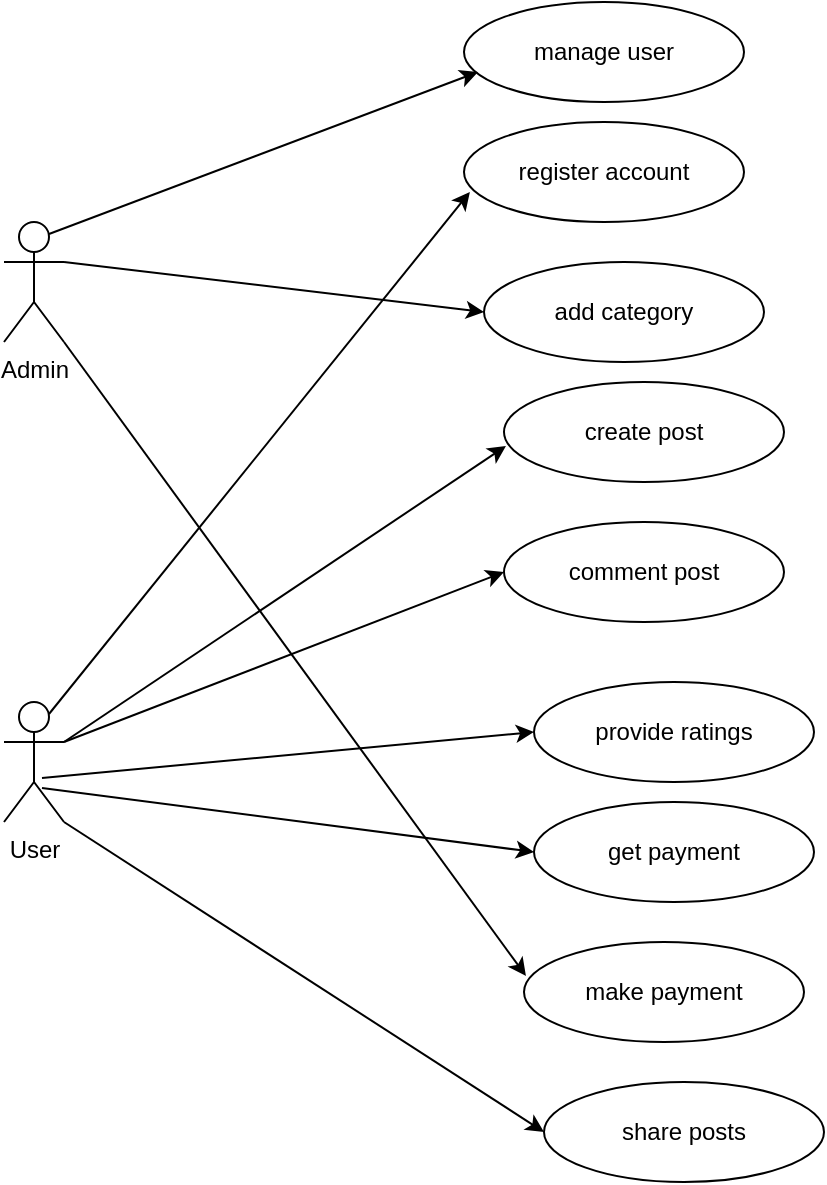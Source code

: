 <mxfile version="11.0.7" type="device"><diagram id="pJLCHBRlko1ioGJfOHc8" name="Page-1"><mxGraphModel dx="782" dy="386" grid="1" gridSize="10" guides="1" tooltips="1" connect="1" arrows="1" fold="1" page="1" pageScale="1" pageWidth="850" pageHeight="1100" math="0" shadow="0"><root><mxCell id="0"/><mxCell id="1" parent="0"/><mxCell id="jKB1pAo5xK5az_PBHJ0E-1" value="Admin" style="shape=umlActor;verticalLabelPosition=bottom;labelBackgroundColor=#ffffff;verticalAlign=top;html=1;" parent="1" vertex="1"><mxGeometry x="90" y="120" width="30" height="60" as="geometry"/></mxCell><mxCell id="jKB1pAo5xK5az_PBHJ0E-2" value="manage user" style="ellipse;whiteSpace=wrap;html=1;" parent="1" vertex="1"><mxGeometry x="320" y="10" width="140" height="50" as="geometry"/></mxCell><mxCell id="jKB1pAo5xK5az_PBHJ0E-11" value="add category" style="ellipse;whiteSpace=wrap;html=1;" parent="1" vertex="1"><mxGeometry x="330" y="140" width="140" height="50" as="geometry"/></mxCell><mxCell id="jKB1pAo5xK5az_PBHJ0E-8" value="User" style="shape=umlActor;verticalLabelPosition=bottom;labelBackgroundColor=#ffffff;verticalAlign=top;html=1;" parent="1" vertex="1"><mxGeometry x="90" y="360" width="30" height="60" as="geometry"/></mxCell><mxCell id="jKB1pAo5xK5az_PBHJ0E-14" value="register account" style="ellipse;whiteSpace=wrap;html=1;" parent="1" vertex="1"><mxGeometry x="320" y="70" width="140" height="50" as="geometry"/></mxCell><mxCell id="jKB1pAo5xK5az_PBHJ0E-15" value="create post" style="ellipse;whiteSpace=wrap;html=1;" parent="1" vertex="1"><mxGeometry x="340" y="200" width="140" height="50" as="geometry"/></mxCell><mxCell id="jKB1pAo5xK5az_PBHJ0E-16" value="comment post" style="ellipse;whiteSpace=wrap;html=1;" parent="1" vertex="1"><mxGeometry x="340" y="270" width="140" height="50" as="geometry"/></mxCell><mxCell id="jKB1pAo5xK5az_PBHJ0E-17" value="provide ratings" style="ellipse;whiteSpace=wrap;html=1;" parent="1" vertex="1"><mxGeometry x="355" y="350" width="140" height="50" as="geometry"/></mxCell><mxCell id="jKB1pAo5xK5az_PBHJ0E-18" value="get payment" style="ellipse;whiteSpace=wrap;html=1;" parent="1" vertex="1"><mxGeometry x="355" y="410" width="140" height="50" as="geometry"/></mxCell><mxCell id="jKB1pAo5xK5az_PBHJ0E-19" value="make payment" style="ellipse;whiteSpace=wrap;html=1;" parent="1" vertex="1"><mxGeometry x="350" y="480" width="140" height="50" as="geometry"/></mxCell><mxCell id="jKB1pAo5xK5az_PBHJ0E-20" value="share posts" style="ellipse;whiteSpace=wrap;html=1;" parent="1" vertex="1"><mxGeometry x="360" y="550" width="140" height="50" as="geometry"/></mxCell><mxCell id="jKB1pAo5xK5az_PBHJ0E-26" value="" style="endArrow=classic;html=1;entryX=0.05;entryY=0.7;entryDx=0;entryDy=0;entryPerimeter=0;exitX=0.75;exitY=0.1;exitDx=0;exitDy=0;exitPerimeter=0;" parent="1" source="jKB1pAo5xK5az_PBHJ0E-1" target="jKB1pAo5xK5az_PBHJ0E-2" edge="1"><mxGeometry width="50" height="50" relative="1" as="geometry"><mxPoint x="150" y="170" as="sourcePoint"/><mxPoint x="200" y="120" as="targetPoint"/></mxGeometry></mxCell><mxCell id="jKB1pAo5xK5az_PBHJ0E-27" value="" style="endArrow=classic;html=1;entryX=0.021;entryY=0.7;entryDx=0;entryDy=0;entryPerimeter=0;exitX=0.75;exitY=0.1;exitDx=0;exitDy=0;exitPerimeter=0;" parent="1" source="jKB1pAo5xK5az_PBHJ0E-8" target="jKB1pAo5xK5az_PBHJ0E-14" edge="1"><mxGeometry width="50" height="50" relative="1" as="geometry"><mxPoint x="160" y="340" as="sourcePoint"/><mxPoint x="210" y="290" as="targetPoint"/></mxGeometry></mxCell><mxCell id="jKB1pAo5xK5az_PBHJ0E-28" value="" style="endArrow=classic;html=1;entryX=0;entryY=0.5;entryDx=0;entryDy=0;exitX=1;exitY=0.333;exitDx=0;exitDy=0;exitPerimeter=0;" parent="1" source="jKB1pAo5xK5az_PBHJ0E-1" target="jKB1pAo5xK5az_PBHJ0E-11" edge="1"><mxGeometry width="50" height="50" relative="1" as="geometry"><mxPoint x="170" y="170" as="sourcePoint"/><mxPoint x="220" y="120" as="targetPoint"/></mxGeometry></mxCell><mxCell id="jKB1pAo5xK5az_PBHJ0E-29" value="" style="endArrow=classic;html=1;entryX=0.007;entryY=0.64;entryDx=0;entryDy=0;entryPerimeter=0;exitX=1;exitY=0.333;exitDx=0;exitDy=0;exitPerimeter=0;" parent="1" source="jKB1pAo5xK5az_PBHJ0E-8" target="jKB1pAo5xK5az_PBHJ0E-15" edge="1"><mxGeometry width="50" height="50" relative="1" as="geometry"><mxPoint x="90" y="670" as="sourcePoint"/><mxPoint x="140" y="620" as="targetPoint"/></mxGeometry></mxCell><mxCell id="jKB1pAo5xK5az_PBHJ0E-30" value="" style="endArrow=classic;html=1;entryX=0;entryY=0.5;entryDx=0;entryDy=0;" parent="1" target="jKB1pAo5xK5az_PBHJ0E-16" edge="1"><mxGeometry width="50" height="50" relative="1" as="geometry"><mxPoint x="120" y="380" as="sourcePoint"/><mxPoint x="240" y="380" as="targetPoint"/></mxGeometry></mxCell><mxCell id="jKB1pAo5xK5az_PBHJ0E-31" value="" style="endArrow=classic;html=1;entryX=0;entryY=0.5;entryDx=0;entryDy=0;exitX=0.633;exitY=0.633;exitDx=0;exitDy=0;exitPerimeter=0;" parent="1" source="jKB1pAo5xK5az_PBHJ0E-8" target="jKB1pAo5xK5az_PBHJ0E-17" edge="1"><mxGeometry width="50" height="50" relative="1" as="geometry"><mxPoint x="250" y="440" as="sourcePoint"/><mxPoint x="300" y="390" as="targetPoint"/></mxGeometry></mxCell><mxCell id="jKB1pAo5xK5az_PBHJ0E-32" value="" style="endArrow=classic;html=1;entryX=0;entryY=0.5;entryDx=0;entryDy=0;exitX=0.633;exitY=0.717;exitDx=0;exitDy=0;exitPerimeter=0;" parent="1" source="jKB1pAo5xK5az_PBHJ0E-8" target="jKB1pAo5xK5az_PBHJ0E-18" edge="1"><mxGeometry width="50" height="50" relative="1" as="geometry"><mxPoint x="230" y="490" as="sourcePoint"/><mxPoint x="280" y="440" as="targetPoint"/></mxGeometry></mxCell><mxCell id="jKB1pAo5xK5az_PBHJ0E-33" value="" style="endArrow=classic;html=1;entryX=0.007;entryY=0.34;entryDx=0;entryDy=0;entryPerimeter=0;exitX=1;exitY=1;exitDx=0;exitDy=0;exitPerimeter=0;" parent="1" source="jKB1pAo5xK5az_PBHJ0E-1" target="jKB1pAo5xK5az_PBHJ0E-19" edge="1"><mxGeometry width="50" height="50" relative="1" as="geometry"><mxPoint x="290" y="530" as="sourcePoint"/><mxPoint x="340" y="480" as="targetPoint"/></mxGeometry></mxCell><mxCell id="jKB1pAo5xK5az_PBHJ0E-34" value="" style="endArrow=classic;html=1;entryX=0;entryY=0.5;entryDx=0;entryDy=0;exitX=1;exitY=1;exitDx=0;exitDy=0;exitPerimeter=0;" parent="1" source="jKB1pAo5xK5az_PBHJ0E-8" target="jKB1pAo5xK5az_PBHJ0E-20" edge="1"><mxGeometry width="50" height="50" relative="1" as="geometry"><mxPoint x="140" y="560" as="sourcePoint"/><mxPoint x="190" y="510" as="targetPoint"/></mxGeometry></mxCell></root></mxGraphModel></diagram></mxfile>